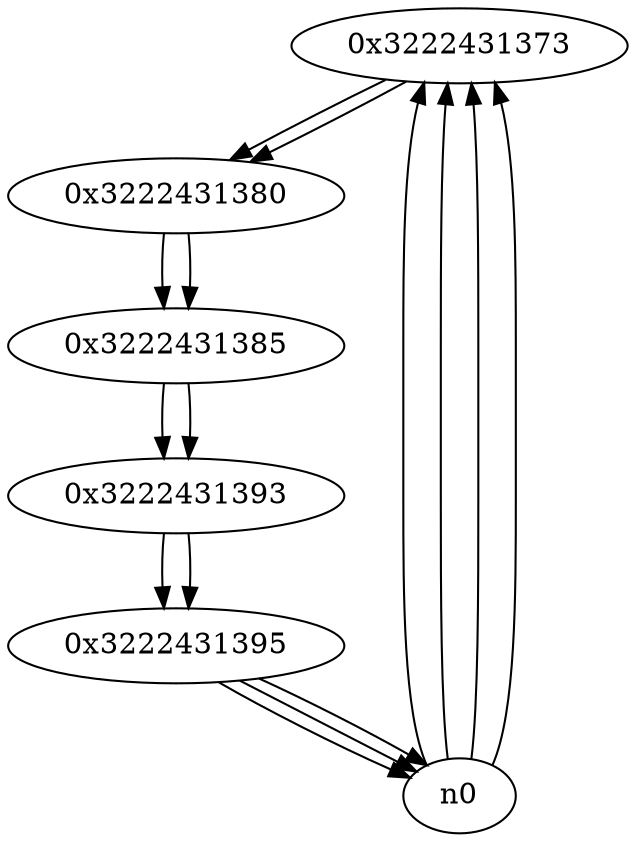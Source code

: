 digraph G{
/* nodes */
  n1 [label="0x3222431373"]
  n2 [label="0x3222431380"]
  n3 [label="0x3222431385"]
  n4 [label="0x3222431393"]
  n5 [label="0x3222431395"]
/* edges */
n1 -> n2;
n0 -> n1;
n0 -> n1;
n0 -> n1;
n0 -> n1;
n2 -> n3;
n1 -> n2;
n3 -> n4;
n2 -> n3;
n4 -> n5;
n3 -> n4;
n5 -> n0;
n5 -> n0;
n5 -> n0;
n4 -> n5;
}

